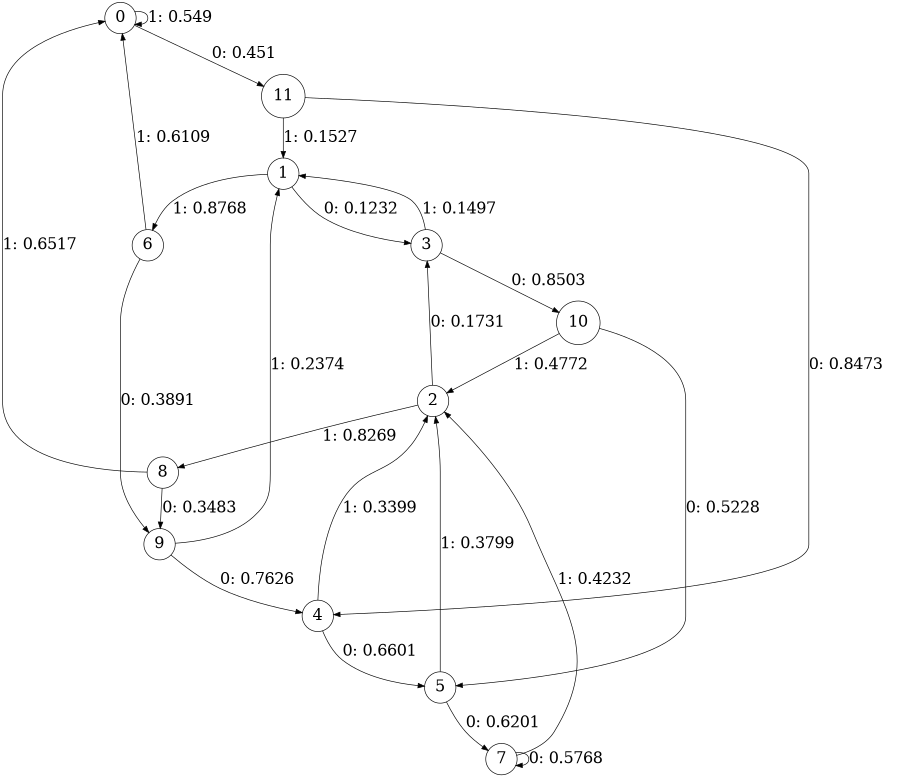digraph "ch34concat_phase3_L4" {
size = "6,8.5";
ratio = "fill";
node [shape = circle];
node [fontsize = 24];
edge [fontsize = 24];
0 -> 11 [label = "0: 0.451    "];
0 -> 0 [label = "1: 0.549    "];
1 -> 3 [label = "0: 0.1232   "];
1 -> 6 [label = "1: 0.8768   "];
2 -> 3 [label = "0: 0.1731   "];
2 -> 8 [label = "1: 0.8269   "];
3 -> 10 [label = "0: 0.8503   "];
3 -> 1 [label = "1: 0.1497   "];
4 -> 5 [label = "0: 0.6601   "];
4 -> 2 [label = "1: 0.3399   "];
5 -> 7 [label = "0: 0.6201   "];
5 -> 2 [label = "1: 0.3799   "];
6 -> 9 [label = "0: 0.3891   "];
6 -> 0 [label = "1: 0.6109   "];
7 -> 7 [label = "0: 0.5768   "];
7 -> 2 [label = "1: 0.4232   "];
8 -> 9 [label = "0: 0.3483   "];
8 -> 0 [label = "1: 0.6517   "];
9 -> 4 [label = "0: 0.7626   "];
9 -> 1 [label = "1: 0.2374   "];
10 -> 5 [label = "0: 0.5228   "];
10 -> 2 [label = "1: 0.4772   "];
11 -> 4 [label = "0: 0.8473   "];
11 -> 1 [label = "1: 0.1527   "];
}
